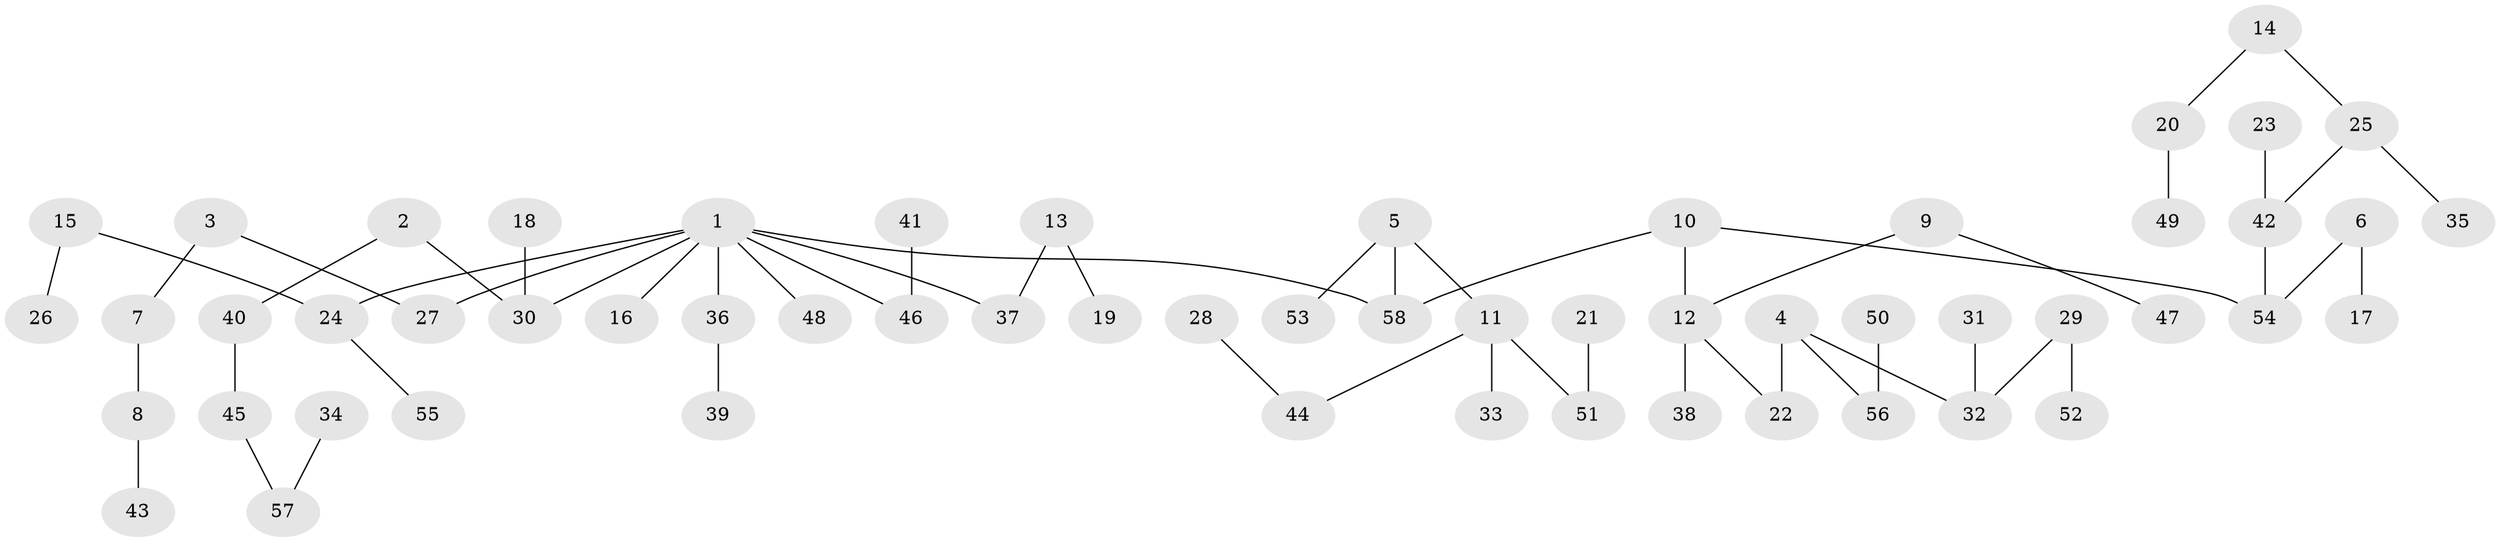 // original degree distribution, {4: 0.10344827586206896, 5: 0.034482758620689655, 1: 0.5, 7: 0.008620689655172414, 2: 0.22413793103448276, 3: 0.12931034482758622}
// Generated by graph-tools (version 1.1) at 2025/37/03/04/25 23:37:27]
// undirected, 58 vertices, 57 edges
graph export_dot {
  node [color=gray90,style=filled];
  1;
  2;
  3;
  4;
  5;
  6;
  7;
  8;
  9;
  10;
  11;
  12;
  13;
  14;
  15;
  16;
  17;
  18;
  19;
  20;
  21;
  22;
  23;
  24;
  25;
  26;
  27;
  28;
  29;
  30;
  31;
  32;
  33;
  34;
  35;
  36;
  37;
  38;
  39;
  40;
  41;
  42;
  43;
  44;
  45;
  46;
  47;
  48;
  49;
  50;
  51;
  52;
  53;
  54;
  55;
  56;
  57;
  58;
  1 -- 16 [weight=1.0];
  1 -- 24 [weight=1.0];
  1 -- 27 [weight=1.0];
  1 -- 30 [weight=1.0];
  1 -- 36 [weight=1.0];
  1 -- 37 [weight=1.0];
  1 -- 46 [weight=1.0];
  1 -- 48 [weight=1.0];
  1 -- 58 [weight=1.0];
  2 -- 30 [weight=1.0];
  2 -- 40 [weight=1.0];
  3 -- 7 [weight=1.0];
  3 -- 27 [weight=1.0];
  4 -- 22 [weight=1.0];
  4 -- 32 [weight=1.0];
  4 -- 56 [weight=1.0];
  5 -- 11 [weight=1.0];
  5 -- 53 [weight=1.0];
  5 -- 58 [weight=1.0];
  6 -- 17 [weight=1.0];
  6 -- 54 [weight=1.0];
  7 -- 8 [weight=1.0];
  8 -- 43 [weight=1.0];
  9 -- 12 [weight=1.0];
  9 -- 47 [weight=1.0];
  10 -- 12 [weight=1.0];
  10 -- 54 [weight=1.0];
  10 -- 58 [weight=1.0];
  11 -- 33 [weight=1.0];
  11 -- 44 [weight=1.0];
  11 -- 51 [weight=1.0];
  12 -- 22 [weight=1.0];
  12 -- 38 [weight=1.0];
  13 -- 19 [weight=1.0];
  13 -- 37 [weight=1.0];
  14 -- 20 [weight=1.0];
  14 -- 25 [weight=1.0];
  15 -- 24 [weight=1.0];
  15 -- 26 [weight=1.0];
  18 -- 30 [weight=1.0];
  20 -- 49 [weight=1.0];
  21 -- 51 [weight=1.0];
  23 -- 42 [weight=1.0];
  24 -- 55 [weight=1.0];
  25 -- 35 [weight=1.0];
  25 -- 42 [weight=1.0];
  28 -- 44 [weight=1.0];
  29 -- 32 [weight=1.0];
  29 -- 52 [weight=1.0];
  31 -- 32 [weight=1.0];
  34 -- 57 [weight=1.0];
  36 -- 39 [weight=1.0];
  40 -- 45 [weight=1.0];
  41 -- 46 [weight=1.0];
  42 -- 54 [weight=1.0];
  45 -- 57 [weight=1.0];
  50 -- 56 [weight=1.0];
}
